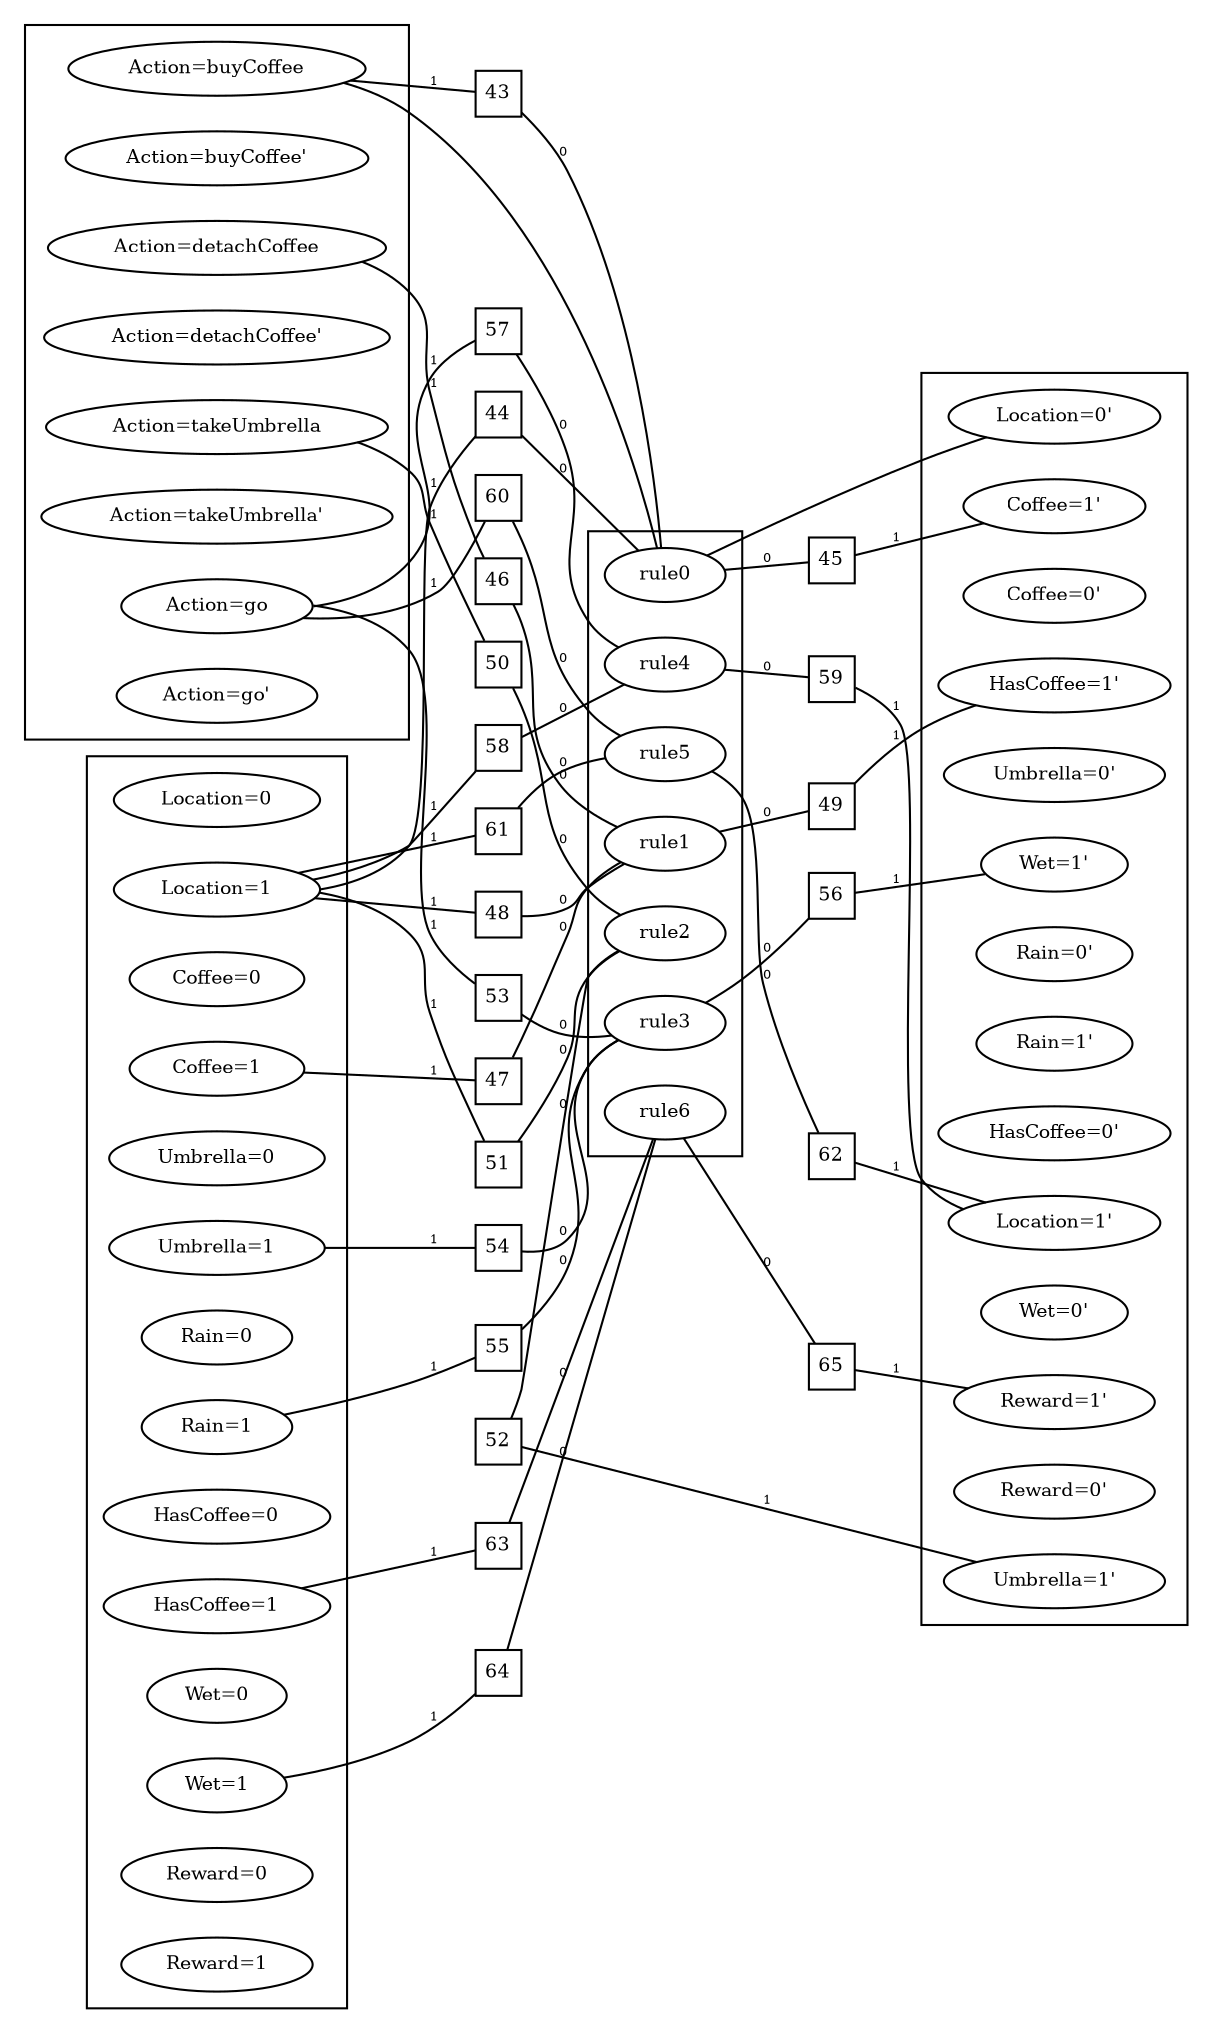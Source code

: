 graph G{
graph [ rankdir="LR", clusterrank="local" ];
node [ fontsize=9, width=.3, height=.3 ];
edge [ arrowtail=dot, arrowsize=.5, fontsize=6 ];
subgraph cluster_time1{
1 [ label="Location=0'", shape=ellipse, bla=4 ];
3 [ label="Location=1'", shape=ellipse, bla=4 ];
5 [ label="Coffee=0'", shape=ellipse, bla=4 ];
7 [ label="Coffee=1'", shape=ellipse, bla=4 ];
9 [ label="Umbrella=0'", shape=ellipse, bla=4 ];
11 [ label="Umbrella=1'", shape=ellipse, bla=4 ];
13 [ label="Rain=0'", shape=ellipse, bla=4 ];
15 [ label="Rain=1'", shape=ellipse, bla=4 ];
17 [ label="HasCoffee=0'", shape=ellipse, bla=4 ];
19 [ label="HasCoffee=1'", shape=ellipse, bla=4 ];
21 [ label="Wet=0'", shape=ellipse, bla=4 ];
23 [ label="Wet=1'", shape=ellipse, bla=4 ];
25 [ label="Reward=0'", shape=ellipse, bla=4 ];
27 [ label="Reward=1'", shape=ellipse, bla=4 ];
}
subgraph cluster_time0{
0 [ label="Location=0", shape=ellipse, bla=0 ];
2 [ label="Location=1", shape=ellipse, bla=0 ];
4 [ label="Coffee=0", shape=ellipse, bla=0 ];
6 [ label="Coffee=1", shape=ellipse, bla=0 ];
8 [ label="Umbrella=0", shape=ellipse, bla=0 ];
10 [ label="Umbrella=1", shape=ellipse, bla=0 ];
12 [ label="Rain=0", shape=ellipse, bla=0 ];
14 [ label="Rain=1", shape=ellipse, bla=0 ];
16 [ label="HasCoffee=0", shape=ellipse, bla=0 ];
18 [ label="HasCoffee=1", shape=ellipse, bla=0 ];
20 [ label="Wet=0", shape=ellipse, bla=0 ];
22 [ label="Wet=1", shape=ellipse, bla=0 ];
24 [ label="Reward=0", shape=ellipse, bla=0 ];
26 [ label="Reward=1", shape=ellipse, bla=0 ];
}

subgraph cluster_actions{
28 [ label="Action=buyCoffee", shape=ellipse ];
29 [ label="Action=buyCoffee'", shape=ellipse ];
30 [ label="Action=detachCoffee", shape=ellipse ];
31 [ label="Action=detachCoffee'", shape=ellipse ];
32 [ label="Action=takeUmbrella", shape=ellipse ];
33 [ label="Action=takeUmbrella'", shape=ellipse ];
34 [ label="Action=go", shape=ellipse ];
35 [ label="Action=go'", shape=ellipse ];
}

subgraph cluster_rules {
36 [ label="rule0", shape=ellipse ];
37 [ label="rule1", shape=ellipse ];
38 [ label="rule2", shape=ellipse ];
39 [ label="rule3", shape=ellipse ];
40 [ label="rule4", shape=ellipse ];
41 [ label="rule5", shape=ellipse ];
42 [ label="rule6", shape=ellipse ];
}

#0 -- 28
28 -- 36
36 -- 1

43 [ shape=box, fixedsize=true ];
43 -- 36 [ label=0 ];
28 -- 43 [ label=1 ];
44 [ shape=box, fixedsize=true ];
44 -- 36 [ label=0 ];
2 -- 44 [ label=1 ];
45 [ shape=box, fixedsize=true ];
36 -- 45 [ label=0 ];
45 -- 7 [ label=1 ];
46 [ shape=box, fixedsize=true ];
46 -- 37 [ label=0 ];
30 -- 46 [ label=1 ];
47 [ shape=box, fixedsize=true ];
47 -- 37 [ label=0 ];
6 -- 47 [ label=1 ];


48 [ shape=box, fixedsize=true ];
48 -- 37 [ label=0 ];
2 -- 48 [ label=1 ];
49 [ shape=box, fixedsize=true ];
37 -- 49 [ label=0 ];
49 -- 19 [ label=1 ];
50 [ shape=box, fixedsize=true ];
50 -- 38 [ label=0 ];
32 -- 50 [ label=1 ];
51 [ shape=box, fixedsize=true ];
51 -- 38 [ label=0 ];
2 -- 51 [ label=1 ];


52 [ shape=box, fixedsize=true ];
52 -- 38 [ label=0 ];
52 -- 11 [ label=1 ];
53 [ shape=box, fixedsize=true ];
53 -- 39 [ label=0 ];
34 -- 53 [ label=1 ];
54 [ shape=box, fixedsize=true ];
54 -- 39 [ label=0 ];
10 -- 54 [ label=1 ];
55 [ shape=box, fixedsize=true ];
55 -- 39 [ label=0 ];
14 -- 55 [ label=1 ];
56 [ shape=box, fixedsize=true ];
39 -- 56 [ label=0 ];
56 -- 23 [ label=1 ];
57 [ shape=box, fixedsize=true ];
57 -- 40 [ label=0 ];
34 -- 57 [ label=1 ];
58 [ shape=box, fixedsize=true ];
58 -- 40 [ label=0 ];
2 -- 58 [ label=1 ];
59 [ shape=box, fixedsize=true ];
40 -- 59 [ label=0 ];
59 -- 3 [ label=1 ];
60 [ shape=box, fixedsize=true ];
60 -- 41 [ label=0 ];
34 -- 60 [ label=1 ];
61 [ shape=box, fixedsize=true ];
61 -- 41 [ label=0 ];
2 -- 61 [ label=1 ];
62 [ shape=box, fixedsize=true ];
41 -- 62 [ label=0 ];
62 -- 3 [ label=1 ];
63 [ shape=box, fixedsize=true ];
63 -- 42 [ label=0 ];
18 -- 63 [ label=1 ];
64 [ shape=box, fixedsize=true ];
64 -- 42 [ label=0 ];
22 -- 64 [ label=1 ];
65 [ shape=box, fixedsize=true ];
42 -- 65 [ label=0 ];
65 -- 27 [ label=1 ];


}
